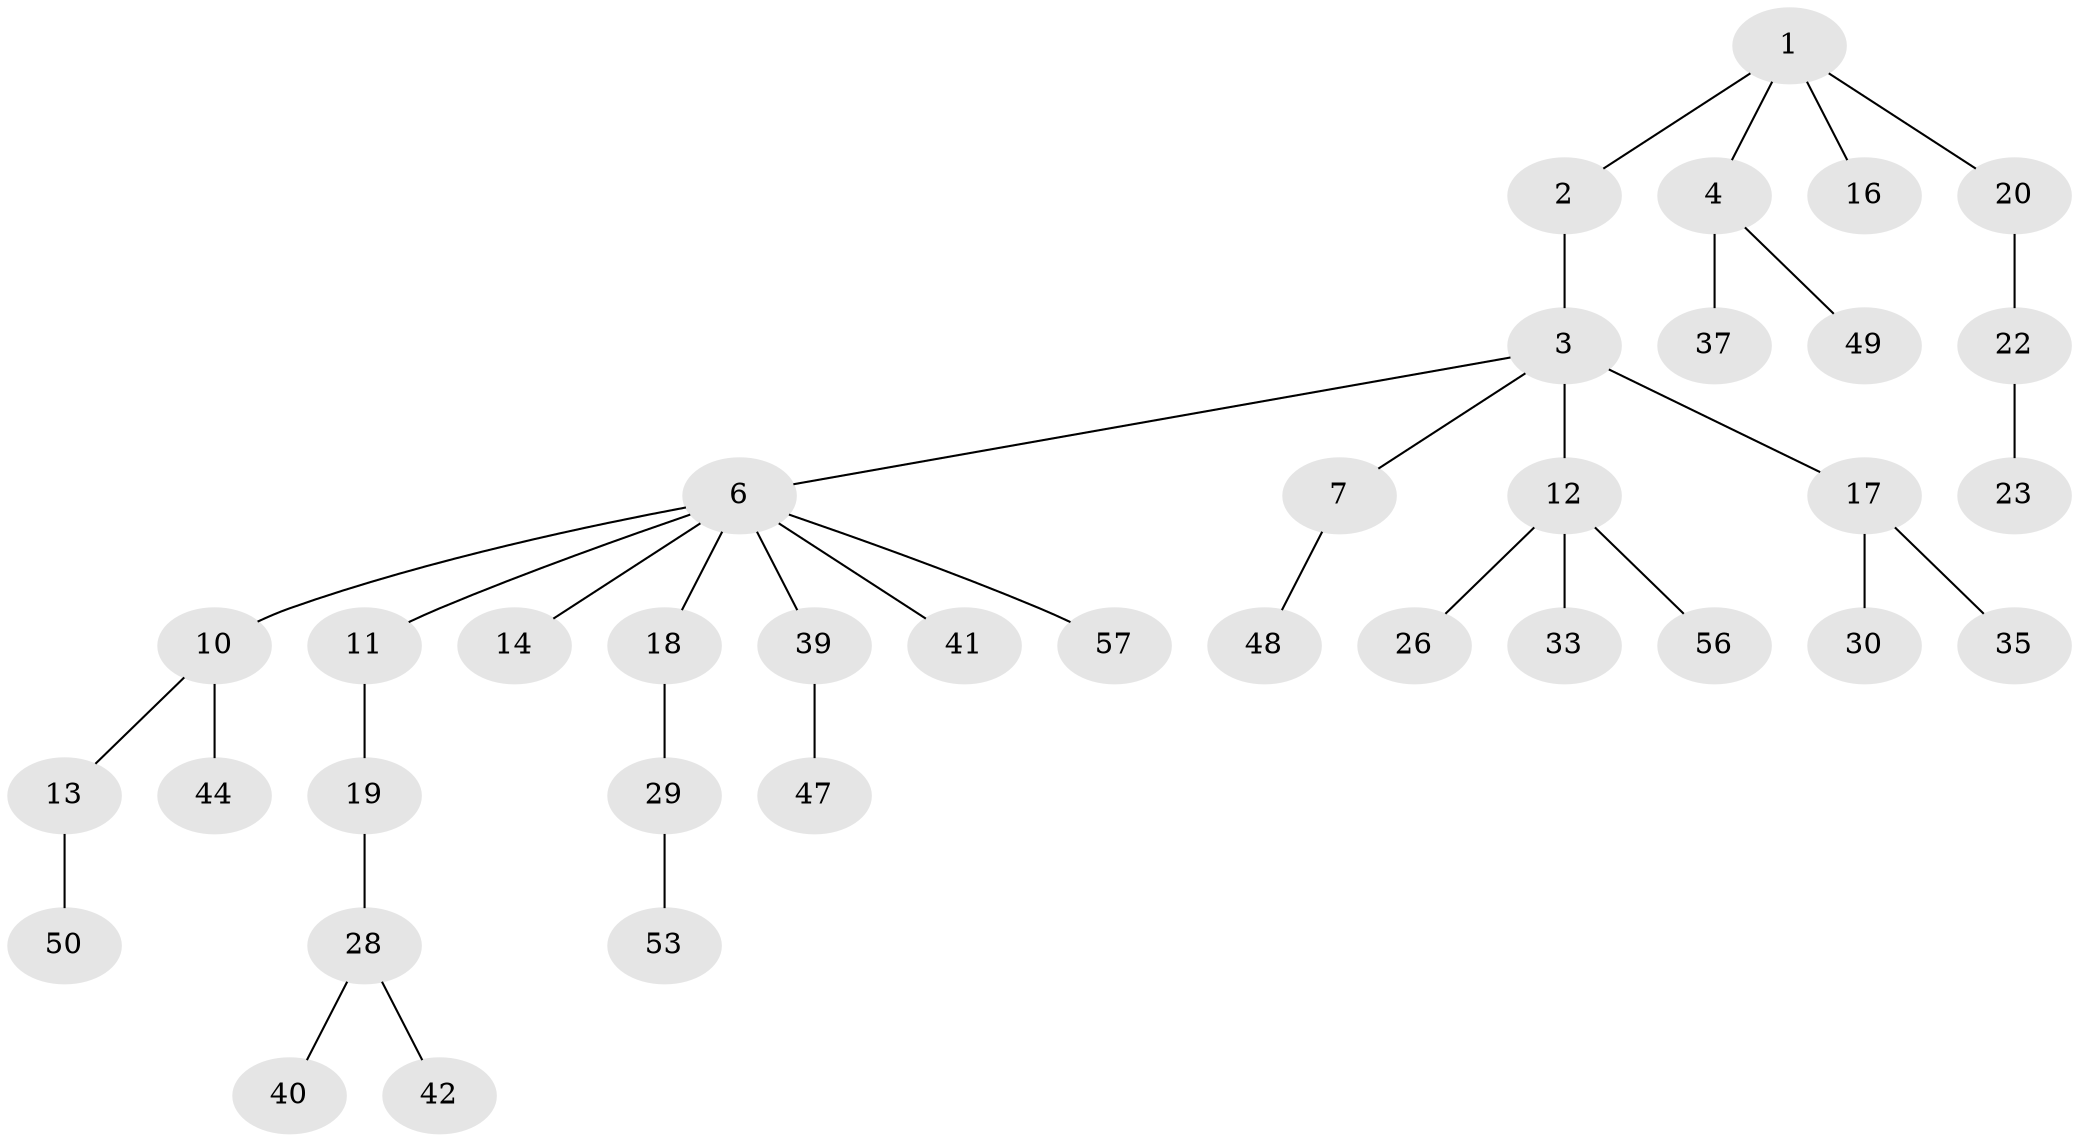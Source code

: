 // Generated by graph-tools (version 1.1) at 2025/52/02/27/25 19:52:12]
// undirected, 37 vertices, 36 edges
graph export_dot {
graph [start="1"]
  node [color=gray90,style=filled];
  1 [super="+9"];
  2;
  3 [super="+5"];
  4 [super="+38"];
  6 [super="+8"];
  7;
  10 [super="+43"];
  11;
  12 [super="+25"];
  13 [super="+52"];
  14 [super="+15"];
  16 [super="+59"];
  17 [super="+24"];
  18 [super="+21"];
  19 [super="+31"];
  20 [super="+54"];
  22;
  23 [super="+27"];
  26 [super="+34"];
  28 [super="+32"];
  29 [super="+45"];
  30;
  33 [super="+36"];
  35;
  37;
  39 [super="+58"];
  40 [super="+46"];
  41 [super="+60"];
  42;
  44;
  47 [super="+51"];
  48 [super="+61"];
  49;
  50;
  53 [super="+55"];
  56;
  57;
  1 -- 2;
  1 -- 4;
  1 -- 16;
  1 -- 20;
  2 -- 3;
  3 -- 6;
  3 -- 7;
  3 -- 12;
  3 -- 17;
  4 -- 37;
  4 -- 49;
  6 -- 10;
  6 -- 14;
  6 -- 41;
  6 -- 18;
  6 -- 39;
  6 -- 57;
  6 -- 11;
  7 -- 48;
  10 -- 13;
  10 -- 44;
  11 -- 19;
  12 -- 26;
  12 -- 33;
  12 -- 56;
  13 -- 50;
  17 -- 30;
  17 -- 35;
  18 -- 29;
  19 -- 28;
  20 -- 22;
  22 -- 23;
  28 -- 40;
  28 -- 42;
  29 -- 53;
  39 -- 47;
}
